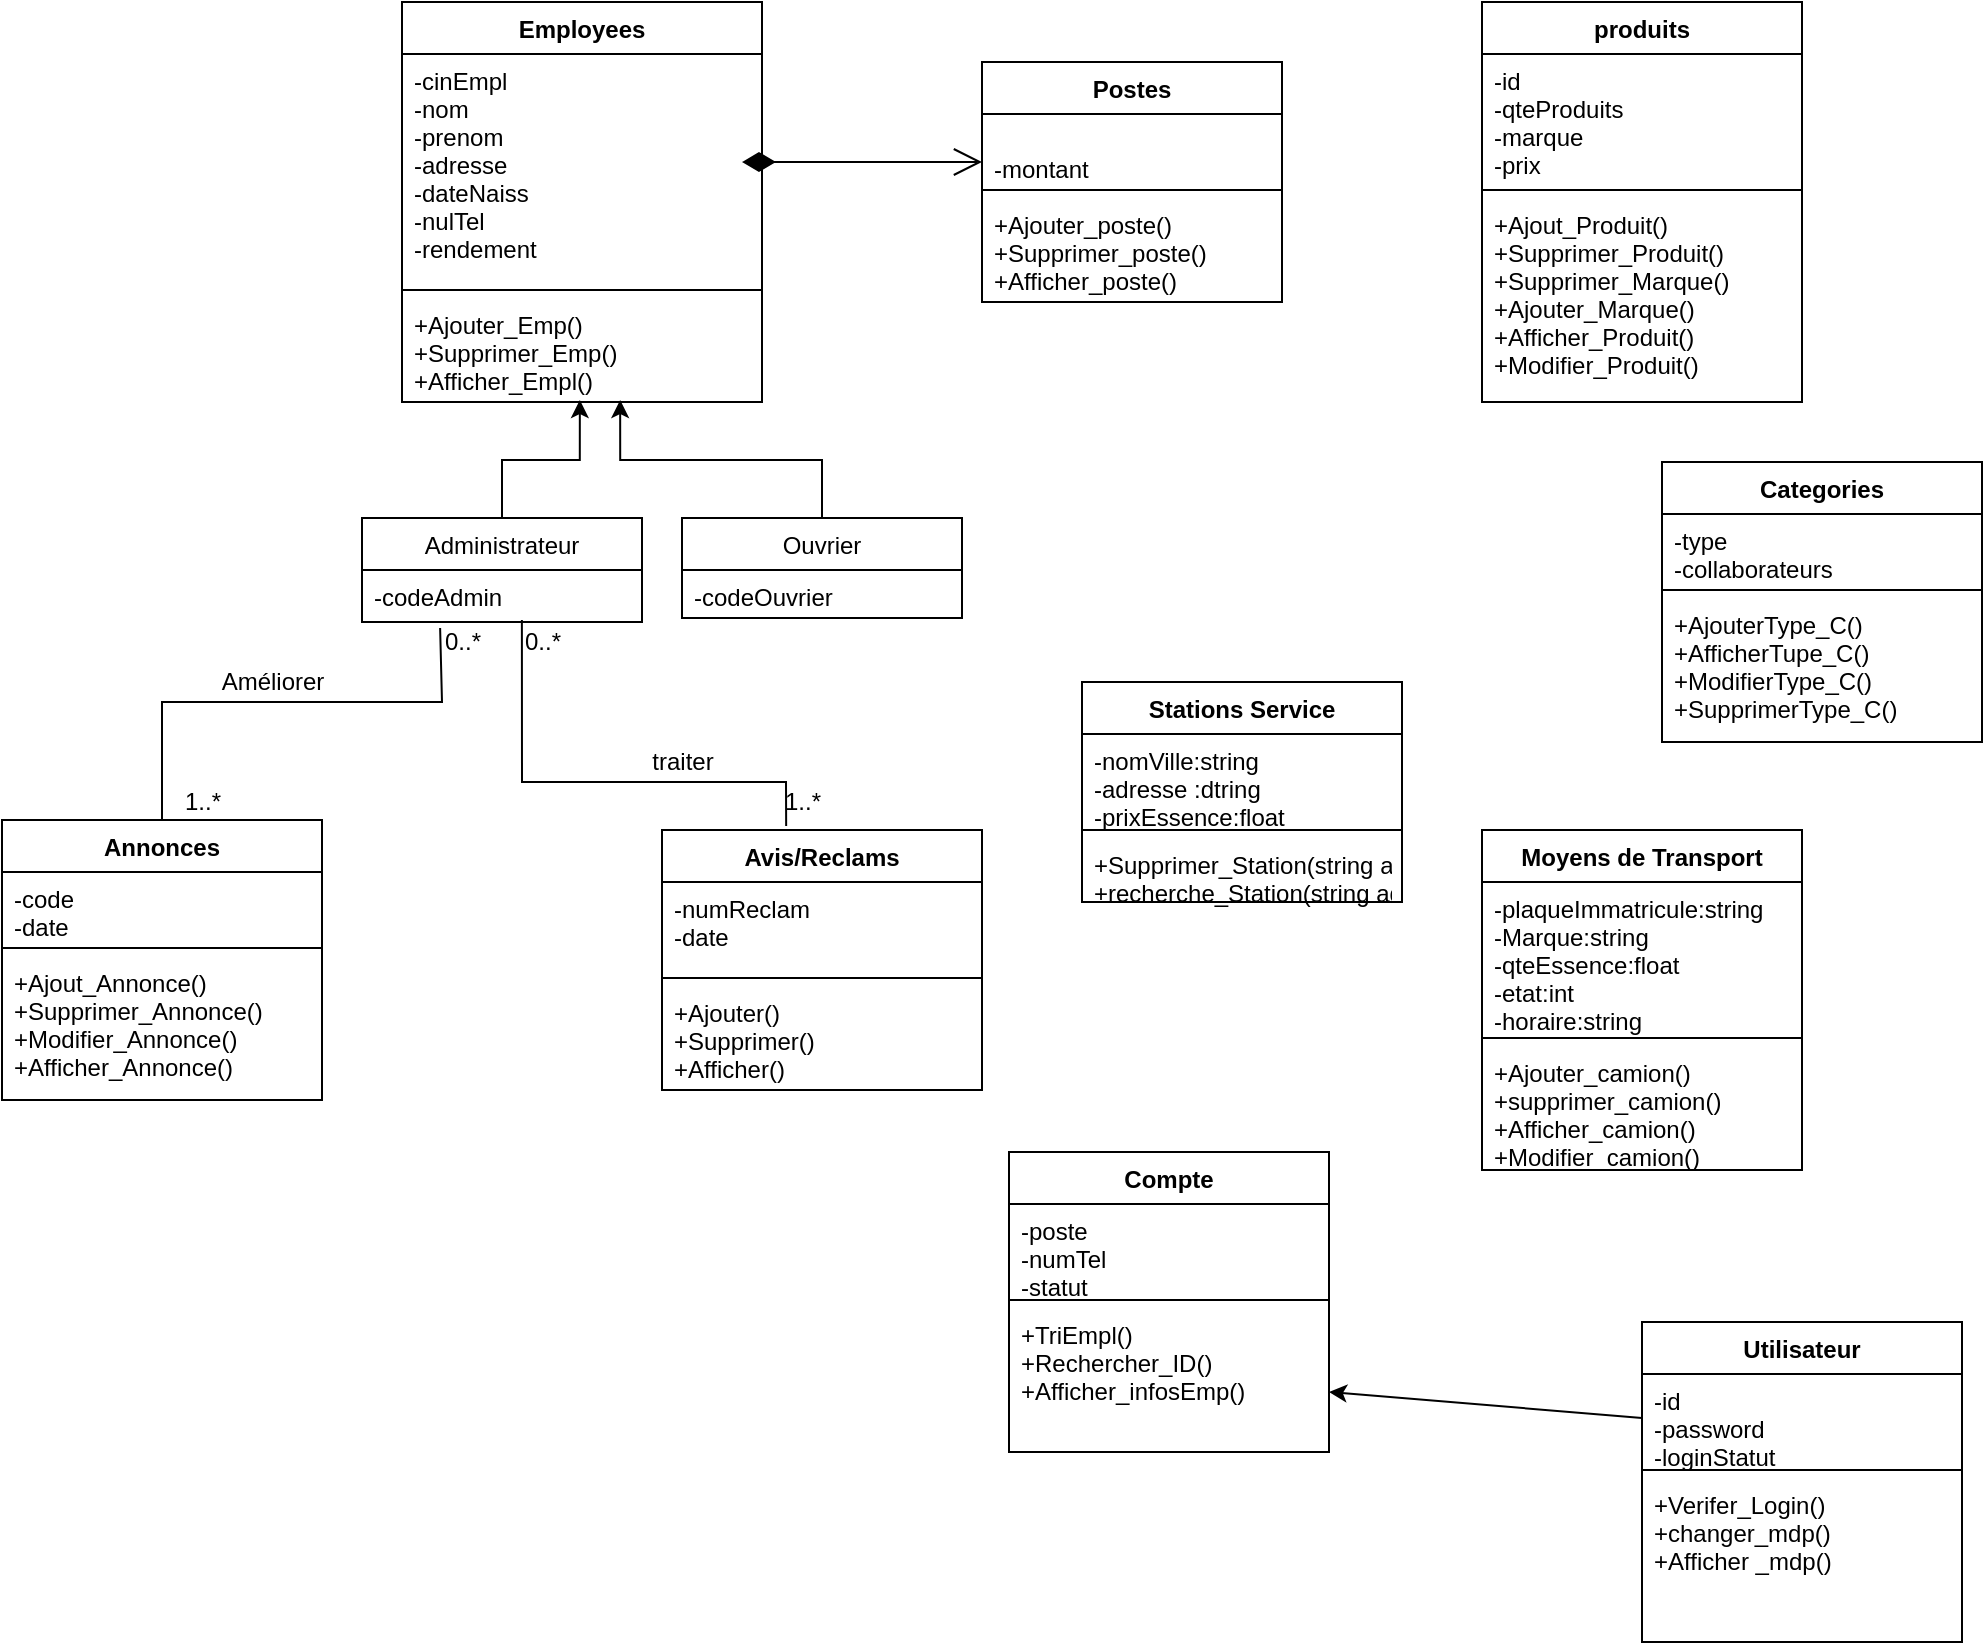 <mxfile version="13.8.2" type="google"><diagram id="1L32MBm4l6M9Rv4D4_om" name="Page-1"><mxGraphModel dx="2563" dy="920" grid="1" gridSize="10" guides="1" tooltips="1" connect="1" arrows="1" fold="1" page="1" pageScale="1" pageWidth="827" pageHeight="1169" math="0" shadow="0"><root><mxCell id="0"/><mxCell id="1" parent="0"/><mxCell id="H5gTVJwNeYnnArGVfX6T-3" value="Employees" style="swimlane;fontStyle=1;align=center;verticalAlign=top;childLayout=stackLayout;horizontal=1;startSize=26;horizontalStack=0;resizeParent=1;resizeParentMax=0;resizeLast=0;collapsible=1;marginBottom=0;" parent="1" vertex="1"><mxGeometry x="30" y="10" width="180" height="200" as="geometry"/></mxCell><mxCell id="H5gTVJwNeYnnArGVfX6T-4" value="-cinEmpl&#10;-nom&#10;-prenom&#10;-adresse&#10;-dateNaiss&#10;-nulTel&#10;-rendement" style="text;strokeColor=none;fillColor=none;align=left;verticalAlign=top;spacingLeft=4;spacingRight=4;overflow=hidden;rotatable=0;points=[[0,0.5],[1,0.5]];portConstraint=eastwest;" parent="H5gTVJwNeYnnArGVfX6T-3" vertex="1"><mxGeometry y="26" width="180" height="114" as="geometry"/></mxCell><mxCell id="H5gTVJwNeYnnArGVfX6T-5" value="" style="line;strokeWidth=1;fillColor=none;align=left;verticalAlign=middle;spacingTop=-1;spacingLeft=3;spacingRight=3;rotatable=0;labelPosition=right;points=[];portConstraint=eastwest;" parent="H5gTVJwNeYnnArGVfX6T-3" vertex="1"><mxGeometry y="140" width="180" height="8" as="geometry"/></mxCell><mxCell id="H5gTVJwNeYnnArGVfX6T-6" value="+Ajouter_Emp()&#10;+Supprimer_Emp()&#10;+Afficher_Empl()" style="text;strokeColor=none;fillColor=none;align=left;verticalAlign=top;spacingLeft=4;spacingRight=4;overflow=hidden;rotatable=0;points=[[0,0.5],[1,0.5]];portConstraint=eastwest;" parent="H5gTVJwNeYnnArGVfX6T-3" vertex="1"><mxGeometry y="148" width="180" height="52" as="geometry"/></mxCell><mxCell id="H5gTVJwNeYnnArGVfX6T-11" value="produits" style="swimlane;fontStyle=1;align=center;verticalAlign=top;childLayout=stackLayout;horizontal=1;startSize=26;horizontalStack=0;resizeParent=1;resizeParentMax=0;resizeLast=0;collapsible=1;marginBottom=0;" parent="1" vertex="1"><mxGeometry x="570" y="10" width="160" height="200" as="geometry"/></mxCell><mxCell id="H5gTVJwNeYnnArGVfX6T-12" value="-id&#10;-qteProduits&#10;-marque&#10;-prix" style="text;strokeColor=none;fillColor=none;align=left;verticalAlign=top;spacingLeft=4;spacingRight=4;overflow=hidden;rotatable=0;points=[[0,0.5],[1,0.5]];portConstraint=eastwest;" parent="H5gTVJwNeYnnArGVfX6T-11" vertex="1"><mxGeometry y="26" width="160" height="64" as="geometry"/></mxCell><mxCell id="H5gTVJwNeYnnArGVfX6T-13" value="" style="line;strokeWidth=1;fillColor=none;align=left;verticalAlign=middle;spacingTop=-1;spacingLeft=3;spacingRight=3;rotatable=0;labelPosition=right;points=[];portConstraint=eastwest;" parent="H5gTVJwNeYnnArGVfX6T-11" vertex="1"><mxGeometry y="90" width="160" height="8" as="geometry"/></mxCell><mxCell id="H5gTVJwNeYnnArGVfX6T-14" value="+Ajout_Produit()&#10;+Supprimer_Produit()&#10;+Supprimer_Marque()&#10;+Ajouter_Marque()&#10;+Afficher_Produit()&#10;+Modifier_Produit()" style="text;strokeColor=none;fillColor=none;align=left;verticalAlign=top;spacingLeft=4;spacingRight=4;overflow=hidden;rotatable=0;points=[[0,0.5],[1,0.5]];portConstraint=eastwest;" parent="H5gTVJwNeYnnArGVfX6T-11" vertex="1"><mxGeometry y="98" width="160" height="102" as="geometry"/></mxCell><mxCell id="H5gTVJwNeYnnArGVfX6T-23" value="Stations Service" style="swimlane;fontStyle=1;align=center;verticalAlign=top;childLayout=stackLayout;horizontal=1;startSize=26;horizontalStack=0;resizeParent=1;resizeParentMax=0;resizeLast=0;collapsible=1;marginBottom=0;" parent="1" vertex="1"><mxGeometry x="370" y="350" width="160" height="110" as="geometry"/></mxCell><mxCell id="H5gTVJwNeYnnArGVfX6T-24" value="-nomVille:string&#10;-adresse :dtring&#10;-prixEssence:float" style="text;strokeColor=none;fillColor=none;align=left;verticalAlign=top;spacingLeft=4;spacingRight=4;overflow=hidden;rotatable=0;points=[[0,0.5],[1,0.5]];portConstraint=eastwest;" parent="H5gTVJwNeYnnArGVfX6T-23" vertex="1"><mxGeometry y="26" width="160" height="44" as="geometry"/></mxCell><mxCell id="H5gTVJwNeYnnArGVfX6T-25" value="" style="line;strokeWidth=1;fillColor=none;align=left;verticalAlign=middle;spacingTop=-1;spacingLeft=3;spacingRight=3;rotatable=0;labelPosition=right;points=[];portConstraint=eastwest;" parent="H5gTVJwNeYnnArGVfX6T-23" vertex="1"><mxGeometry y="70" width="160" height="8" as="geometry"/></mxCell><mxCell id="H5gTVJwNeYnnArGVfX6T-26" value="+Supprimer_Station(string adrese)&#10;+recherche_Station(string adresse)&#10;+ajouter_station(string nomVille)&#10; &#10;" style="text;strokeColor=none;fillColor=none;align=left;verticalAlign=top;spacingLeft=4;spacingRight=4;overflow=hidden;rotatable=0;points=[[0,0.5],[1,0.5]];portConstraint=eastwest;" parent="H5gTVJwNeYnnArGVfX6T-23" vertex="1"><mxGeometry y="78" width="160" height="32" as="geometry"/></mxCell><mxCell id="H5gTVJwNeYnnArGVfX6T-27" value="Moyens de Transport" style="swimlane;fontStyle=1;align=center;verticalAlign=top;childLayout=stackLayout;horizontal=1;startSize=26;horizontalStack=0;resizeParent=1;resizeParentMax=0;resizeLast=0;collapsible=1;marginBottom=0;" parent="1" vertex="1"><mxGeometry x="570" y="424" width="160" height="170" as="geometry"/></mxCell><mxCell id="H5gTVJwNeYnnArGVfX6T-28" value="-plaqueImmatricule:string&#10;-Marque:string&#10;-qteEssence:float&#10;-etat:int&#10;-horaire:string" style="text;strokeColor=none;fillColor=none;align=left;verticalAlign=top;spacingLeft=4;spacingRight=4;overflow=hidden;rotatable=0;points=[[0,0.5],[1,0.5]];portConstraint=eastwest;" parent="H5gTVJwNeYnnArGVfX6T-27" vertex="1"><mxGeometry y="26" width="160" height="74" as="geometry"/></mxCell><mxCell id="H5gTVJwNeYnnArGVfX6T-29" value="" style="line;strokeWidth=1;fillColor=none;align=left;verticalAlign=middle;spacingTop=-1;spacingLeft=3;spacingRight=3;rotatable=0;labelPosition=right;points=[];portConstraint=eastwest;" parent="H5gTVJwNeYnnArGVfX6T-27" vertex="1"><mxGeometry y="100" width="160" height="8" as="geometry"/></mxCell><mxCell id="H5gTVJwNeYnnArGVfX6T-30" value="+Ajouter_camion()&#10;+supprimer_camion()&#10;+Afficher_camion()&#10;+Modifier_camion()" style="text;strokeColor=none;fillColor=none;align=left;verticalAlign=top;spacingLeft=4;spacingRight=4;overflow=hidden;rotatable=0;points=[[0,0.5],[1,0.5]];portConstraint=eastwest;" parent="H5gTVJwNeYnnArGVfX6T-27" vertex="1"><mxGeometry y="108" width="160" height="62" as="geometry"/></mxCell><mxCell id="H5gTVJwNeYnnArGVfX6T-31" value="Avis/Reclams" style="swimlane;fontStyle=1;align=center;verticalAlign=top;childLayout=stackLayout;horizontal=1;startSize=26;horizontalStack=0;resizeParent=1;resizeParentMax=0;resizeLast=0;collapsible=1;marginBottom=0;" parent="1" vertex="1"><mxGeometry x="160" y="424" width="160" height="130" as="geometry"/></mxCell><mxCell id="H5gTVJwNeYnnArGVfX6T-32" value="-numReclam&#10;-date " style="text;strokeColor=none;fillColor=none;align=left;verticalAlign=top;spacingLeft=4;spacingRight=4;overflow=hidden;rotatable=0;points=[[0,0.5],[1,0.5]];portConstraint=eastwest;" parent="H5gTVJwNeYnnArGVfX6T-31" vertex="1"><mxGeometry y="26" width="160" height="44" as="geometry"/></mxCell><mxCell id="H5gTVJwNeYnnArGVfX6T-33" value="" style="line;strokeWidth=1;fillColor=none;align=left;verticalAlign=middle;spacingTop=-1;spacingLeft=3;spacingRight=3;rotatable=0;labelPosition=right;points=[];portConstraint=eastwest;" parent="H5gTVJwNeYnnArGVfX6T-31" vertex="1"><mxGeometry y="70" width="160" height="8" as="geometry"/></mxCell><mxCell id="H5gTVJwNeYnnArGVfX6T-34" value="+Ajouter()&#10;+Supprimer()&#10;+Afficher()" style="text;strokeColor=none;fillColor=none;align=left;verticalAlign=top;spacingLeft=4;spacingRight=4;overflow=hidden;rotatable=0;points=[[0,0.5],[1,0.5]];portConstraint=eastwest;" parent="H5gTVJwNeYnnArGVfX6T-31" vertex="1"><mxGeometry y="78" width="160" height="52" as="geometry"/></mxCell><mxCell id="H5gTVJwNeYnnArGVfX6T-35" value="Annonces" style="swimlane;fontStyle=1;align=center;verticalAlign=top;childLayout=stackLayout;horizontal=1;startSize=26;horizontalStack=0;resizeParent=1;resizeParentMax=0;resizeLast=0;collapsible=1;marginBottom=0;" parent="1" vertex="1"><mxGeometry x="-170" y="419" width="160" height="140" as="geometry"/></mxCell><mxCell id="H5gTVJwNeYnnArGVfX6T-36" value="-code &#10;-date" style="text;strokeColor=none;fillColor=none;align=left;verticalAlign=top;spacingLeft=4;spacingRight=4;overflow=hidden;rotatable=0;points=[[0,0.5],[1,0.5]];portConstraint=eastwest;" parent="H5gTVJwNeYnnArGVfX6T-35" vertex="1"><mxGeometry y="26" width="160" height="34" as="geometry"/></mxCell><mxCell id="H5gTVJwNeYnnArGVfX6T-37" value="" style="line;strokeWidth=1;fillColor=none;align=left;verticalAlign=middle;spacingTop=-1;spacingLeft=3;spacingRight=3;rotatable=0;labelPosition=right;points=[];portConstraint=eastwest;" parent="H5gTVJwNeYnnArGVfX6T-35" vertex="1"><mxGeometry y="60" width="160" height="8" as="geometry"/></mxCell><mxCell id="H5gTVJwNeYnnArGVfX6T-38" value="+Ajout_Annonce()&#10;+Supprimer_Annonce()&#10;+Modifier_Annonce()&#10;+Afficher_Annonce()" style="text;strokeColor=none;fillColor=none;align=left;verticalAlign=top;spacingLeft=4;spacingRight=4;overflow=hidden;rotatable=0;points=[[0,0.5],[1,0.5]];portConstraint=eastwest;" parent="H5gTVJwNeYnnArGVfX6T-35" vertex="1"><mxGeometry y="68" width="160" height="72" as="geometry"/></mxCell><mxCell id="H5gTVJwNeYnnArGVfX6T-39" value="Compte" style="swimlane;fontStyle=1;align=center;verticalAlign=top;childLayout=stackLayout;horizontal=1;startSize=26;horizontalStack=0;resizeParent=1;resizeParentMax=0;resizeLast=0;collapsible=1;marginBottom=0;" parent="1" vertex="1"><mxGeometry x="333.5" y="585" width="160" height="150" as="geometry"/></mxCell><mxCell id="H5gTVJwNeYnnArGVfX6T-40" value="-poste&#10;-numTel&#10;-statut" style="text;strokeColor=none;fillColor=none;align=left;verticalAlign=top;spacingLeft=4;spacingRight=4;overflow=hidden;rotatable=0;points=[[0,0.5],[1,0.5]];portConstraint=eastwest;" parent="H5gTVJwNeYnnArGVfX6T-39" vertex="1"><mxGeometry y="26" width="160" height="44" as="geometry"/></mxCell><mxCell id="H5gTVJwNeYnnArGVfX6T-41" value="" style="line;strokeWidth=1;fillColor=none;align=left;verticalAlign=middle;spacingTop=-1;spacingLeft=3;spacingRight=3;rotatable=0;labelPosition=right;points=[];portConstraint=eastwest;" parent="H5gTVJwNeYnnArGVfX6T-39" vertex="1"><mxGeometry y="70" width="160" height="8" as="geometry"/></mxCell><mxCell id="H5gTVJwNeYnnArGVfX6T-42" value="+TriEmpl()&#10;+Rechercher_ID()&#10;+Afficher_infosEmp()" style="text;strokeColor=none;fillColor=none;align=left;verticalAlign=top;spacingLeft=4;spacingRight=4;overflow=hidden;rotatable=0;points=[[0,0.5],[1,0.5]];portConstraint=eastwest;" parent="H5gTVJwNeYnnArGVfX6T-39" vertex="1"><mxGeometry y="78" width="160" height="72" as="geometry"/></mxCell><mxCell id="H5gTVJwNeYnnArGVfX6T-43" value="Utilisateur" style="swimlane;fontStyle=1;align=center;verticalAlign=top;childLayout=stackLayout;horizontal=1;startSize=26;horizontalStack=0;resizeParent=1;resizeParentMax=0;resizeLast=0;collapsible=1;marginBottom=0;" parent="1" vertex="1"><mxGeometry x="650" y="670" width="160" height="160" as="geometry"/></mxCell><mxCell id="H5gTVJwNeYnnArGVfX6T-44" value="-id&#10;-password&#10;-loginStatut&#10;" style="text;strokeColor=none;fillColor=none;align=left;verticalAlign=top;spacingLeft=4;spacingRight=4;overflow=hidden;rotatable=0;points=[[0,0.5],[1,0.5]];portConstraint=eastwest;" parent="H5gTVJwNeYnnArGVfX6T-43" vertex="1"><mxGeometry y="26" width="160" height="44" as="geometry"/></mxCell><mxCell id="H5gTVJwNeYnnArGVfX6T-45" value="" style="line;strokeWidth=1;fillColor=none;align=left;verticalAlign=middle;spacingTop=-1;spacingLeft=3;spacingRight=3;rotatable=0;labelPosition=right;points=[];portConstraint=eastwest;" parent="H5gTVJwNeYnnArGVfX6T-43" vertex="1"><mxGeometry y="70" width="160" height="8" as="geometry"/></mxCell><mxCell id="H5gTVJwNeYnnArGVfX6T-46" value="+Verifer_Login()&#10;+changer_mdp()&#10;+Afficher _mdp()" style="text;strokeColor=none;fillColor=none;align=left;verticalAlign=top;spacingLeft=4;spacingRight=4;overflow=hidden;rotatable=0;points=[[0,0.5],[1,0.5]];portConstraint=eastwest;" parent="H5gTVJwNeYnnArGVfX6T-43" vertex="1"><mxGeometry y="78" width="160" height="82" as="geometry"/></mxCell><mxCell id="H5gTVJwNeYnnArGVfX6T-47" value="Categories" style="swimlane;fontStyle=1;align=center;verticalAlign=top;childLayout=stackLayout;horizontal=1;startSize=26;horizontalStack=0;resizeParent=1;resizeParentMax=0;resizeLast=0;collapsible=1;marginBottom=0;" parent="1" vertex="1"><mxGeometry x="660" y="240" width="160" height="140" as="geometry"/></mxCell><mxCell id="H5gTVJwNeYnnArGVfX6T-48" value="-type &#10;-collaborateurs" style="text;strokeColor=none;fillColor=none;align=left;verticalAlign=top;spacingLeft=4;spacingRight=4;overflow=hidden;rotatable=0;points=[[0,0.5],[1,0.5]];portConstraint=eastwest;" parent="H5gTVJwNeYnnArGVfX6T-47" vertex="1"><mxGeometry y="26" width="160" height="34" as="geometry"/></mxCell><mxCell id="H5gTVJwNeYnnArGVfX6T-49" value="" style="line;strokeWidth=1;fillColor=none;align=left;verticalAlign=middle;spacingTop=-1;spacingLeft=3;spacingRight=3;rotatable=0;labelPosition=right;points=[];portConstraint=eastwest;" parent="H5gTVJwNeYnnArGVfX6T-47" vertex="1"><mxGeometry y="60" width="160" height="8" as="geometry"/></mxCell><mxCell id="H5gTVJwNeYnnArGVfX6T-50" value="+AjouterType_C()&#10;+AfficherTupe_C()&#10;+ModifierType_C()&#10;+SupprimerType_C()" style="text;strokeColor=none;fillColor=none;align=left;verticalAlign=top;spacingLeft=4;spacingRight=4;overflow=hidden;rotatable=0;points=[[0,0.5],[1,0.5]];portConstraint=eastwest;" parent="H5gTVJwNeYnnArGVfX6T-47" vertex="1"><mxGeometry y="68" width="160" height="72" as="geometry"/></mxCell><mxCell id="USPwyj8M8rZAE7clN_3--4" style="edgeStyle=orthogonalEdgeStyle;rounded=0;orthogonalLoop=1;jettySize=auto;html=1;entryX=0.494;entryY=0.981;entryDx=0;entryDy=0;entryPerimeter=0;" parent="1" source="H5gTVJwNeYnnArGVfX6T-51" target="H5gTVJwNeYnnArGVfX6T-6" edge="1"><mxGeometry relative="1" as="geometry"/></mxCell><mxCell id="H5gTVJwNeYnnArGVfX6T-51" value="Administrateur" style="swimlane;fontStyle=0;childLayout=stackLayout;horizontal=1;startSize=26;fillColor=none;horizontalStack=0;resizeParent=1;resizeParentMax=0;resizeLast=0;collapsible=1;marginBottom=0;" parent="1" vertex="1"><mxGeometry x="10" y="268" width="140" height="52" as="geometry"/></mxCell><mxCell id="H5gTVJwNeYnnArGVfX6T-52" value="-codeAdmin" style="text;strokeColor=none;fillColor=none;align=left;verticalAlign=top;spacingLeft=4;spacingRight=4;overflow=hidden;rotatable=0;points=[[0,0.5],[1,0.5]];portConstraint=eastwest;" parent="H5gTVJwNeYnnArGVfX6T-51" vertex="1"><mxGeometry y="26" width="140" height="26" as="geometry"/></mxCell><mxCell id="USPwyj8M8rZAE7clN_3--5" style="edgeStyle=orthogonalEdgeStyle;rounded=0;orthogonalLoop=1;jettySize=auto;html=1;exitX=0.5;exitY=0;exitDx=0;exitDy=0;entryX=0.606;entryY=0.981;entryDx=0;entryDy=0;entryPerimeter=0;" parent="1" source="H5gTVJwNeYnnArGVfX6T-55" target="H5gTVJwNeYnnArGVfX6T-6" edge="1"><mxGeometry relative="1" as="geometry"/></mxCell><mxCell id="H5gTVJwNeYnnArGVfX6T-55" value="Ouvrier" style="swimlane;fontStyle=0;childLayout=stackLayout;horizontal=1;startSize=26;fillColor=none;horizontalStack=0;resizeParent=1;resizeParentMax=0;resizeLast=0;collapsible=1;marginBottom=0;" parent="1" vertex="1"><mxGeometry x="170" y="268" width="140" height="50" as="geometry"/></mxCell><mxCell id="H5gTVJwNeYnnArGVfX6T-56" value="-codeOuvrier" style="text;strokeColor=none;fillColor=none;align=left;verticalAlign=top;spacingLeft=4;spacingRight=4;overflow=hidden;rotatable=0;points=[[0,0.5],[1,0.5]];portConstraint=eastwest;" parent="H5gTVJwNeYnnArGVfX6T-55" vertex="1"><mxGeometry y="26" width="140" height="24" as="geometry"/></mxCell><mxCell id="5KRMcrXZwWyayuPGrppV-1" value="Postes" style="swimlane;fontStyle=1;align=center;verticalAlign=top;childLayout=stackLayout;horizontal=1;startSize=26;horizontalStack=0;resizeParent=1;resizeParentMax=0;resizeLast=0;collapsible=1;marginBottom=0;" parent="1" vertex="1"><mxGeometry x="320" y="40" width="150" height="120" as="geometry"/></mxCell><mxCell id="5KRMcrXZwWyayuPGrppV-2" value="&#10;-montant" style="text;strokeColor=none;fillColor=none;align=left;verticalAlign=top;spacingLeft=4;spacingRight=4;overflow=hidden;rotatable=0;points=[[0,0.5],[1,0.5]];portConstraint=eastwest;" parent="5KRMcrXZwWyayuPGrppV-1" vertex="1"><mxGeometry y="26" width="150" height="34" as="geometry"/></mxCell><mxCell id="5KRMcrXZwWyayuPGrppV-3" value="" style="line;strokeWidth=1;fillColor=none;align=left;verticalAlign=middle;spacingTop=-1;spacingLeft=3;spacingRight=3;rotatable=0;labelPosition=right;points=[];portConstraint=eastwest;" parent="5KRMcrXZwWyayuPGrppV-1" vertex="1"><mxGeometry y="60" width="150" height="8" as="geometry"/></mxCell><mxCell id="5KRMcrXZwWyayuPGrppV-4" value="+Ajouter_poste()&#10;+Supprimer_poste()&#10;+Afficher_poste()" style="text;strokeColor=none;fillColor=none;align=left;verticalAlign=top;spacingLeft=4;spacingRight=4;overflow=hidden;rotatable=0;points=[[0,0.5],[1,0.5]];portConstraint=eastwest;" parent="5KRMcrXZwWyayuPGrppV-1" vertex="1"><mxGeometry y="68" width="150" height="52" as="geometry"/></mxCell><mxCell id="fxpt5sl9ayQUxHaV83p0-8" value="" style="endArrow=open;html=1;endSize=12;startArrow=diamondThin;startSize=14;startFill=1;edgeStyle=orthogonalEdgeStyle;align=left;verticalAlign=bottom;" parent="1" edge="1"><mxGeometry x="0.091" y="-20" relative="1" as="geometry"><mxPoint x="200" y="90" as="sourcePoint"/><mxPoint x="320" y="90" as="targetPoint"/><Array as="points"><mxPoint x="230" y="90"/><mxPoint x="230" y="90"/></Array><mxPoint as="offset"/></mxGeometry></mxCell><mxCell id="5KRMcrXZwWyayuPGrppV-6" value="" style="endArrow=none;html=1;rounded=0;exitX=0.5;exitY=0;exitDx=0;exitDy=0;entryX=0.279;entryY=1.115;entryDx=0;entryDy=0;entryPerimeter=0;" parent="1" source="H5gTVJwNeYnnArGVfX6T-35" target="H5gTVJwNeYnnArGVfX6T-52" edge="1"><mxGeometry relative="1" as="geometry"><mxPoint x="-180" y="360" as="sourcePoint"/><mxPoint x="80" y="360" as="targetPoint"/><Array as="points"><mxPoint x="-90" y="360"/><mxPoint x="50" y="360"/></Array></mxGeometry></mxCell><mxCell id="5KRMcrXZwWyayuPGrppV-7" value="0..*" style="text;html=1;align=center;verticalAlign=middle;resizable=0;points=[];autosize=1;" parent="1" vertex="1"><mxGeometry x="45" y="320" width="30" height="20" as="geometry"/></mxCell><mxCell id="5KRMcrXZwWyayuPGrppV-8" value="1..*" style="text;html=1;align=center;verticalAlign=middle;resizable=0;points=[];autosize=1;" parent="1" vertex="1"><mxGeometry x="-85" y="400" width="30" height="20" as="geometry"/></mxCell><mxCell id="5KRMcrXZwWyayuPGrppV-9" value="" style="endArrow=none;html=1;rounded=0;entryX=0.388;entryY=-0.015;entryDx=0;entryDy=0;entryPerimeter=0;exitX=0.571;exitY=0.962;exitDx=0;exitDy=0;exitPerimeter=0;" parent="1" source="H5gTVJwNeYnnArGVfX6T-52" target="H5gTVJwNeYnnArGVfX6T-31" edge="1"><mxGeometry relative="1" as="geometry"><mxPoint x="70" y="400" as="sourcePoint"/><mxPoint x="220" y="420" as="targetPoint"/><Array as="points"><mxPoint x="90" y="400"/><mxPoint x="222" y="400"/></Array></mxGeometry></mxCell><mxCell id="5KRMcrXZwWyayuPGrppV-10" value="0..*" style="text;html=1;align=center;verticalAlign=middle;resizable=0;points=[];autosize=1;" parent="1" vertex="1"><mxGeometry x="85" y="320" width="30" height="20" as="geometry"/></mxCell><mxCell id="5KRMcrXZwWyayuPGrppV-11" value="1..*" style="text;html=1;align=center;verticalAlign=middle;resizable=0;points=[];autosize=1;" parent="1" vertex="1"><mxGeometry x="215" y="400" width="30" height="20" as="geometry"/></mxCell><mxCell id="5KRMcrXZwWyayuPGrppV-12" value="Améliorer" style="text;html=1;align=center;verticalAlign=middle;resizable=0;points=[];autosize=1;" parent="1" vertex="1"><mxGeometry x="-70" y="340" width="70" height="20" as="geometry"/></mxCell><mxCell id="5KRMcrXZwWyayuPGrppV-13" value="traiter" style="text;html=1;align=center;verticalAlign=middle;resizable=0;points=[];autosize=1;" parent="1" vertex="1"><mxGeometry x="145" y="380" width="50" height="20" as="geometry"/></mxCell><mxCell id="5KRMcrXZwWyayuPGrppV-14" value="" style="endArrow=none;html=1;entryX=0;entryY=0.5;entryDx=0;entryDy=0;endFill=0;startArrow=classic;startFill=1;" parent="1" target="H5gTVJwNeYnnArGVfX6T-44" edge="1"><mxGeometry width="50" height="50" relative="1" as="geometry"><mxPoint x="493.5" y="705" as="sourcePoint"/><mxPoint x="543.5" y="655" as="targetPoint"/></mxGeometry></mxCell></root></mxGraphModel></diagram></mxfile>
